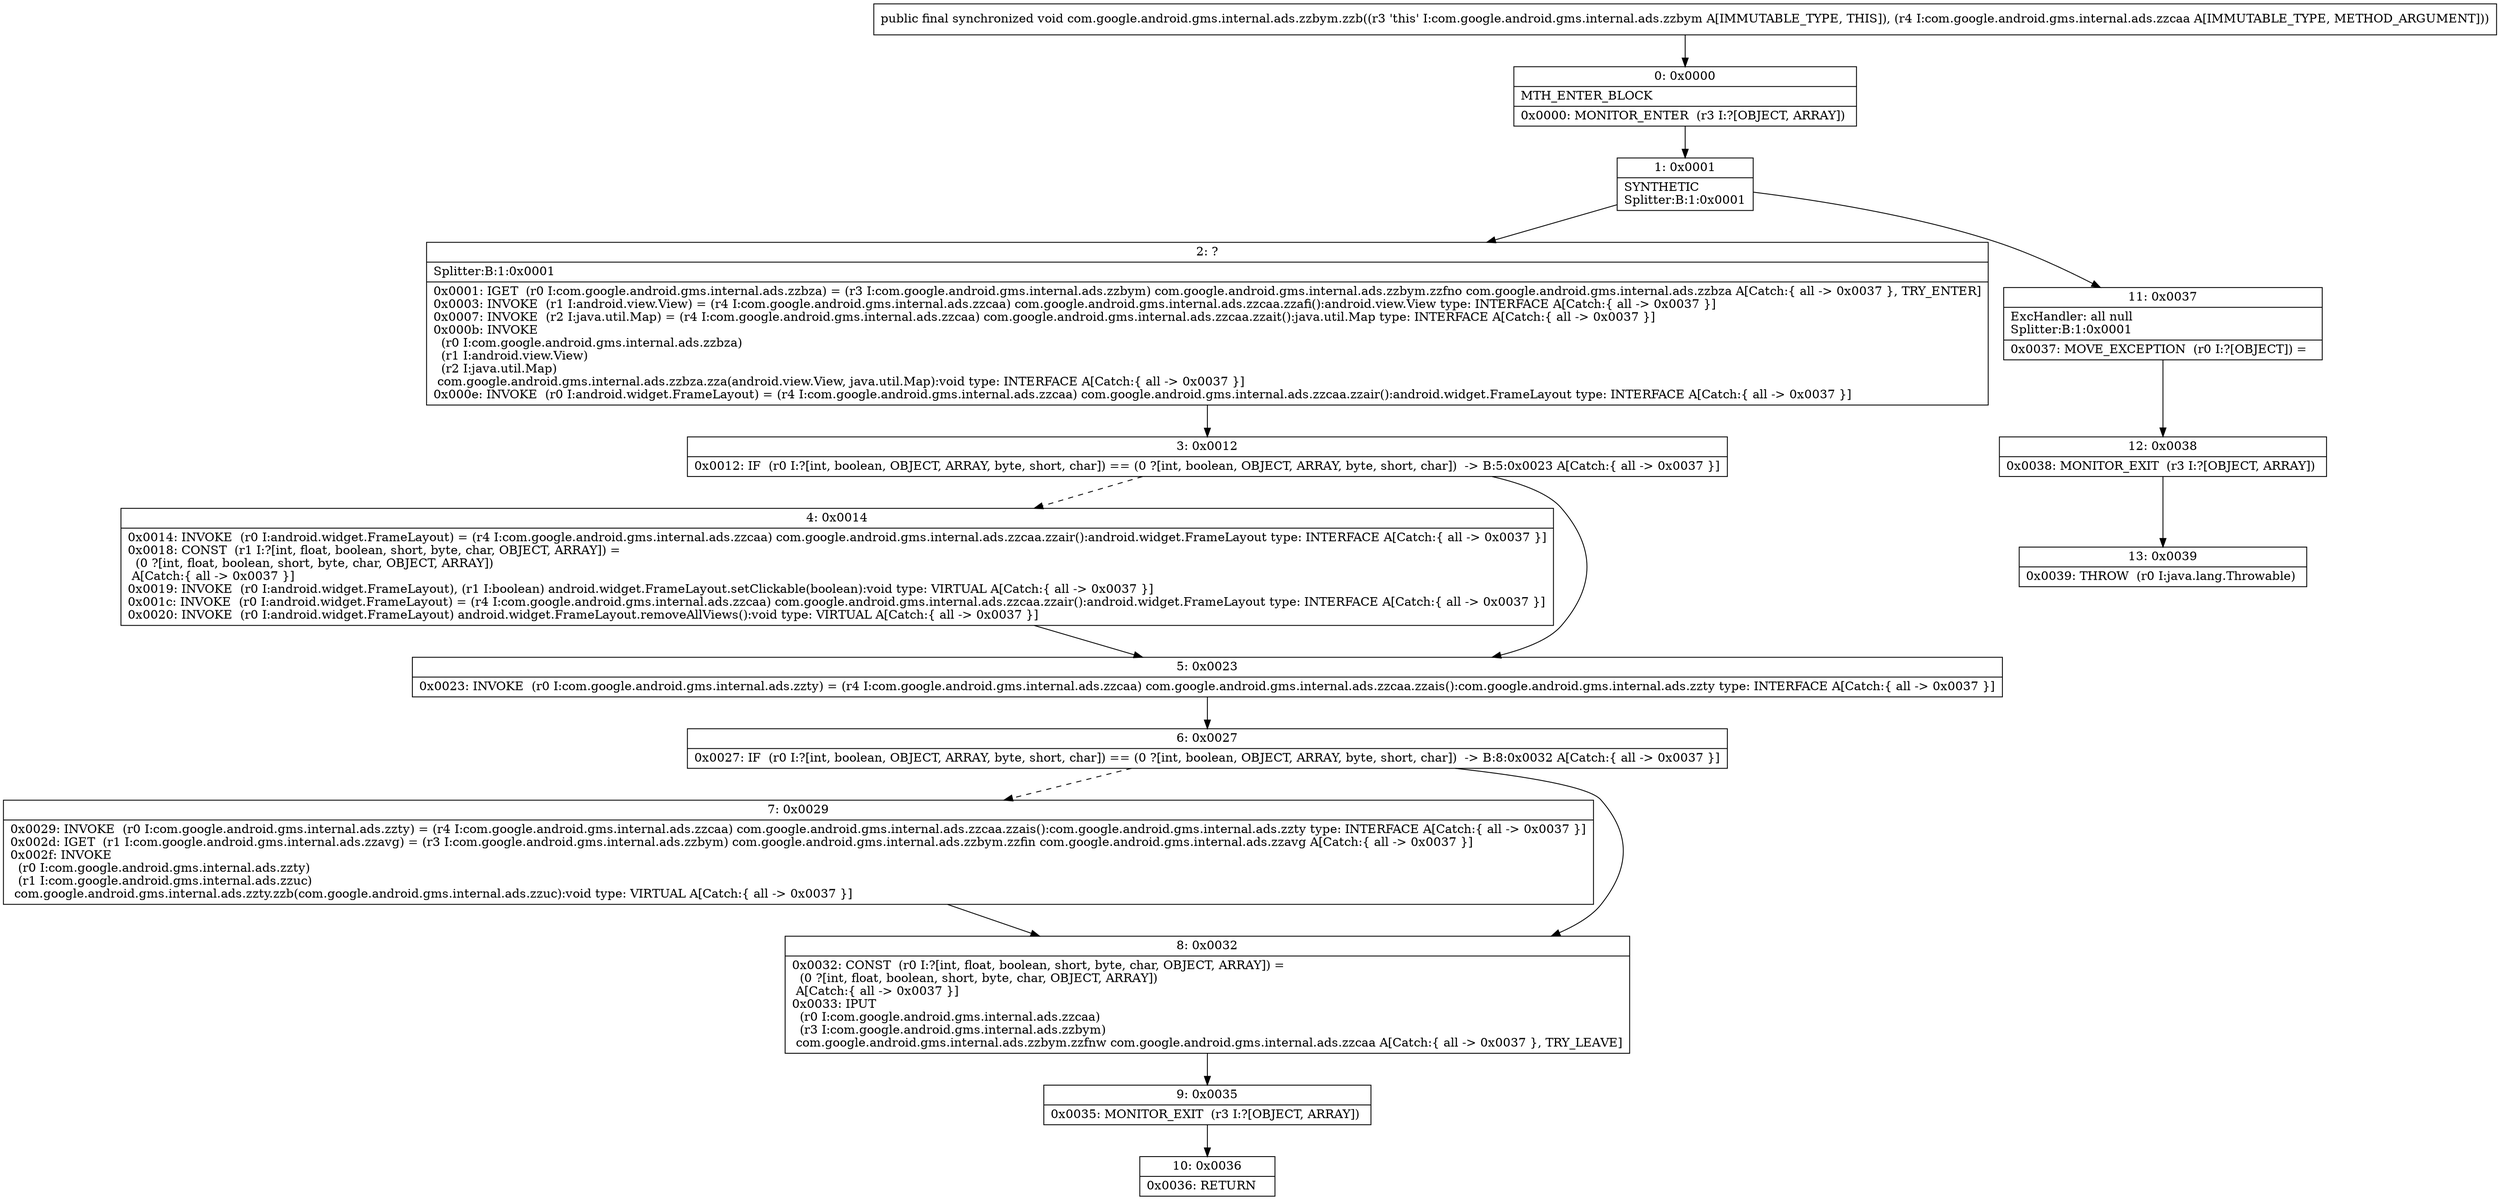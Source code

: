 digraph "CFG forcom.google.android.gms.internal.ads.zzbym.zzb(Lcom\/google\/android\/gms\/internal\/ads\/zzcaa;)V" {
Node_0 [shape=record,label="{0\:\ 0x0000|MTH_ENTER_BLOCK\l|0x0000: MONITOR_ENTER  (r3 I:?[OBJECT, ARRAY]) \l}"];
Node_1 [shape=record,label="{1\:\ 0x0001|SYNTHETIC\lSplitter:B:1:0x0001\l}"];
Node_2 [shape=record,label="{2\:\ ?|Splitter:B:1:0x0001\l|0x0001: IGET  (r0 I:com.google.android.gms.internal.ads.zzbza) = (r3 I:com.google.android.gms.internal.ads.zzbym) com.google.android.gms.internal.ads.zzbym.zzfno com.google.android.gms.internal.ads.zzbza A[Catch:\{ all \-\> 0x0037 \}, TRY_ENTER]\l0x0003: INVOKE  (r1 I:android.view.View) = (r4 I:com.google.android.gms.internal.ads.zzcaa) com.google.android.gms.internal.ads.zzcaa.zzafi():android.view.View type: INTERFACE A[Catch:\{ all \-\> 0x0037 \}]\l0x0007: INVOKE  (r2 I:java.util.Map) = (r4 I:com.google.android.gms.internal.ads.zzcaa) com.google.android.gms.internal.ads.zzcaa.zzait():java.util.Map type: INTERFACE A[Catch:\{ all \-\> 0x0037 \}]\l0x000b: INVOKE  \l  (r0 I:com.google.android.gms.internal.ads.zzbza)\l  (r1 I:android.view.View)\l  (r2 I:java.util.Map)\l com.google.android.gms.internal.ads.zzbza.zza(android.view.View, java.util.Map):void type: INTERFACE A[Catch:\{ all \-\> 0x0037 \}]\l0x000e: INVOKE  (r0 I:android.widget.FrameLayout) = (r4 I:com.google.android.gms.internal.ads.zzcaa) com.google.android.gms.internal.ads.zzcaa.zzair():android.widget.FrameLayout type: INTERFACE A[Catch:\{ all \-\> 0x0037 \}]\l}"];
Node_3 [shape=record,label="{3\:\ 0x0012|0x0012: IF  (r0 I:?[int, boolean, OBJECT, ARRAY, byte, short, char]) == (0 ?[int, boolean, OBJECT, ARRAY, byte, short, char])  \-\> B:5:0x0023 A[Catch:\{ all \-\> 0x0037 \}]\l}"];
Node_4 [shape=record,label="{4\:\ 0x0014|0x0014: INVOKE  (r0 I:android.widget.FrameLayout) = (r4 I:com.google.android.gms.internal.ads.zzcaa) com.google.android.gms.internal.ads.zzcaa.zzair():android.widget.FrameLayout type: INTERFACE A[Catch:\{ all \-\> 0x0037 \}]\l0x0018: CONST  (r1 I:?[int, float, boolean, short, byte, char, OBJECT, ARRAY]) = \l  (0 ?[int, float, boolean, short, byte, char, OBJECT, ARRAY])\l A[Catch:\{ all \-\> 0x0037 \}]\l0x0019: INVOKE  (r0 I:android.widget.FrameLayout), (r1 I:boolean) android.widget.FrameLayout.setClickable(boolean):void type: VIRTUAL A[Catch:\{ all \-\> 0x0037 \}]\l0x001c: INVOKE  (r0 I:android.widget.FrameLayout) = (r4 I:com.google.android.gms.internal.ads.zzcaa) com.google.android.gms.internal.ads.zzcaa.zzair():android.widget.FrameLayout type: INTERFACE A[Catch:\{ all \-\> 0x0037 \}]\l0x0020: INVOKE  (r0 I:android.widget.FrameLayout) android.widget.FrameLayout.removeAllViews():void type: VIRTUAL A[Catch:\{ all \-\> 0x0037 \}]\l}"];
Node_5 [shape=record,label="{5\:\ 0x0023|0x0023: INVOKE  (r0 I:com.google.android.gms.internal.ads.zzty) = (r4 I:com.google.android.gms.internal.ads.zzcaa) com.google.android.gms.internal.ads.zzcaa.zzais():com.google.android.gms.internal.ads.zzty type: INTERFACE A[Catch:\{ all \-\> 0x0037 \}]\l}"];
Node_6 [shape=record,label="{6\:\ 0x0027|0x0027: IF  (r0 I:?[int, boolean, OBJECT, ARRAY, byte, short, char]) == (0 ?[int, boolean, OBJECT, ARRAY, byte, short, char])  \-\> B:8:0x0032 A[Catch:\{ all \-\> 0x0037 \}]\l}"];
Node_7 [shape=record,label="{7\:\ 0x0029|0x0029: INVOKE  (r0 I:com.google.android.gms.internal.ads.zzty) = (r4 I:com.google.android.gms.internal.ads.zzcaa) com.google.android.gms.internal.ads.zzcaa.zzais():com.google.android.gms.internal.ads.zzty type: INTERFACE A[Catch:\{ all \-\> 0x0037 \}]\l0x002d: IGET  (r1 I:com.google.android.gms.internal.ads.zzavg) = (r3 I:com.google.android.gms.internal.ads.zzbym) com.google.android.gms.internal.ads.zzbym.zzfin com.google.android.gms.internal.ads.zzavg A[Catch:\{ all \-\> 0x0037 \}]\l0x002f: INVOKE  \l  (r0 I:com.google.android.gms.internal.ads.zzty)\l  (r1 I:com.google.android.gms.internal.ads.zzuc)\l com.google.android.gms.internal.ads.zzty.zzb(com.google.android.gms.internal.ads.zzuc):void type: VIRTUAL A[Catch:\{ all \-\> 0x0037 \}]\l}"];
Node_8 [shape=record,label="{8\:\ 0x0032|0x0032: CONST  (r0 I:?[int, float, boolean, short, byte, char, OBJECT, ARRAY]) = \l  (0 ?[int, float, boolean, short, byte, char, OBJECT, ARRAY])\l A[Catch:\{ all \-\> 0x0037 \}]\l0x0033: IPUT  \l  (r0 I:com.google.android.gms.internal.ads.zzcaa)\l  (r3 I:com.google.android.gms.internal.ads.zzbym)\l com.google.android.gms.internal.ads.zzbym.zzfnw com.google.android.gms.internal.ads.zzcaa A[Catch:\{ all \-\> 0x0037 \}, TRY_LEAVE]\l}"];
Node_9 [shape=record,label="{9\:\ 0x0035|0x0035: MONITOR_EXIT  (r3 I:?[OBJECT, ARRAY]) \l}"];
Node_10 [shape=record,label="{10\:\ 0x0036|0x0036: RETURN   \l}"];
Node_11 [shape=record,label="{11\:\ 0x0037|ExcHandler: all null\lSplitter:B:1:0x0001\l|0x0037: MOVE_EXCEPTION  (r0 I:?[OBJECT]) =  \l}"];
Node_12 [shape=record,label="{12\:\ 0x0038|0x0038: MONITOR_EXIT  (r3 I:?[OBJECT, ARRAY]) \l}"];
Node_13 [shape=record,label="{13\:\ 0x0039|0x0039: THROW  (r0 I:java.lang.Throwable) \l}"];
MethodNode[shape=record,label="{public final synchronized void com.google.android.gms.internal.ads.zzbym.zzb((r3 'this' I:com.google.android.gms.internal.ads.zzbym A[IMMUTABLE_TYPE, THIS]), (r4 I:com.google.android.gms.internal.ads.zzcaa A[IMMUTABLE_TYPE, METHOD_ARGUMENT])) }"];
MethodNode -> Node_0;
Node_0 -> Node_1;
Node_1 -> Node_2;
Node_1 -> Node_11;
Node_2 -> Node_3;
Node_3 -> Node_4[style=dashed];
Node_3 -> Node_5;
Node_4 -> Node_5;
Node_5 -> Node_6;
Node_6 -> Node_7[style=dashed];
Node_6 -> Node_8;
Node_7 -> Node_8;
Node_8 -> Node_9;
Node_9 -> Node_10;
Node_11 -> Node_12;
Node_12 -> Node_13;
}

